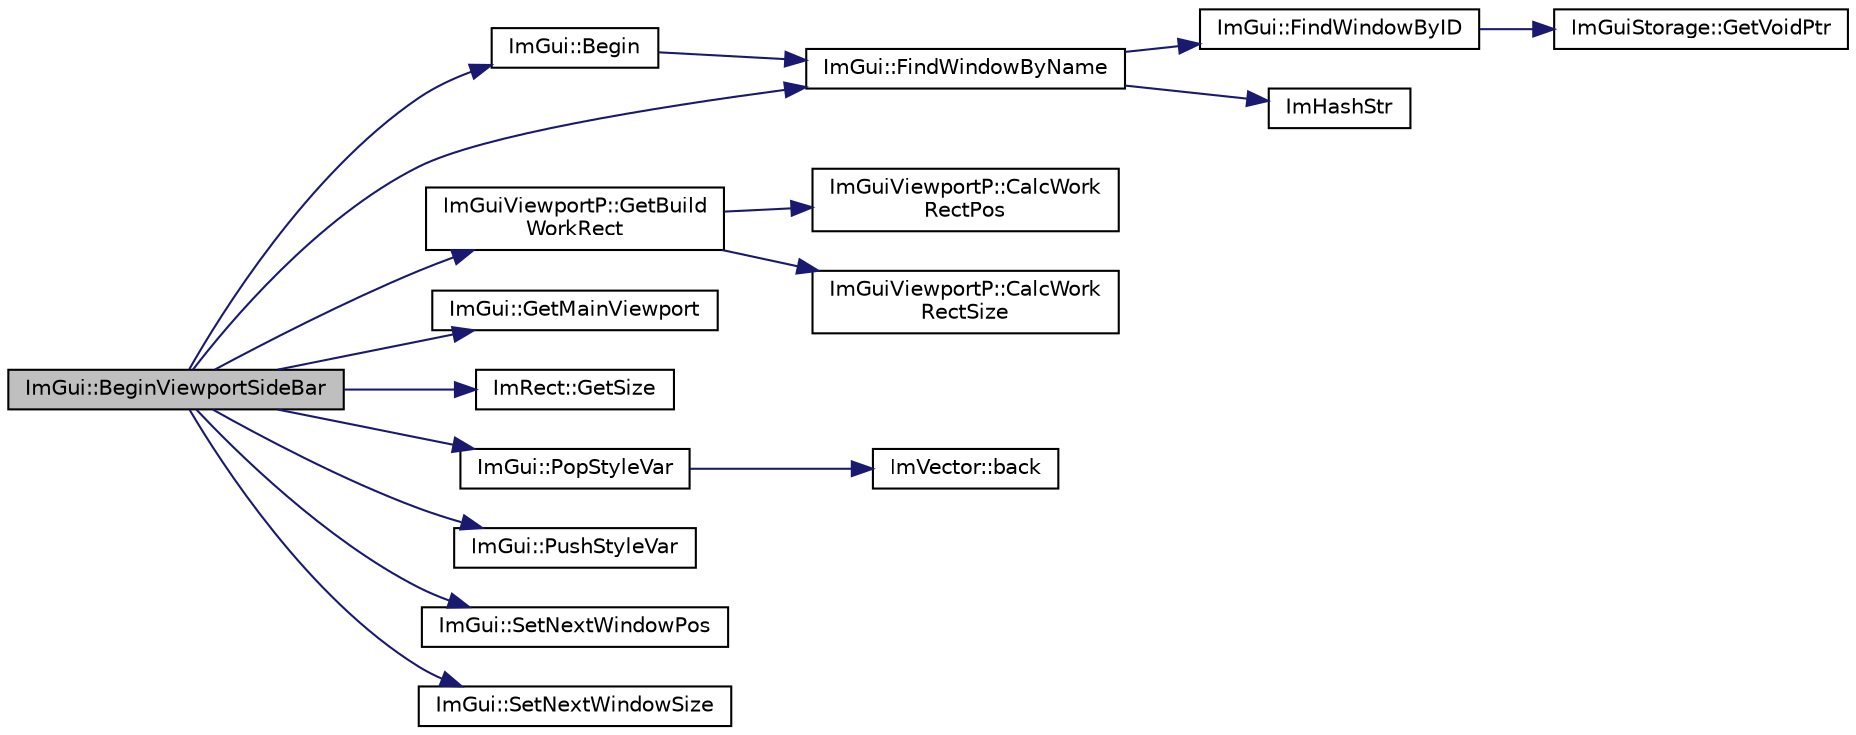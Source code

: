 digraph "ImGui::BeginViewportSideBar"
{
 // LATEX_PDF_SIZE
  edge [fontname="Helvetica",fontsize="10",labelfontname="Helvetica",labelfontsize="10"];
  node [fontname="Helvetica",fontsize="10",shape=record];
  rankdir="LR";
  Node1 [label="ImGui::BeginViewportSideBar",height=0.2,width=0.4,color="black", fillcolor="grey75", style="filled", fontcolor="black",tooltip=" "];
  Node1 -> Node2 [color="midnightblue",fontsize="10",style="solid"];
  Node2 [label="ImGui::Begin",height=0.2,width=0.4,color="black", fillcolor="white", style="filled",URL="$namespace_im_gui.html#a581e58db0bc930bafa4a5d23093a2b99",tooltip=" "];
  Node2 -> Node3 [color="midnightblue",fontsize="10",style="solid"];
  Node3 [label="ImGui::FindWindowByName",height=0.2,width=0.4,color="black", fillcolor="white", style="filled",URL="$namespace_im_gui.html#abca25f22c02e73d5eb2e9c72c4557813",tooltip=" "];
  Node3 -> Node4 [color="midnightblue",fontsize="10",style="solid"];
  Node4 [label="ImGui::FindWindowByID",height=0.2,width=0.4,color="black", fillcolor="white", style="filled",URL="$namespace_im_gui.html#a82204d8800dc3a072ddbcbd2aecc48ac",tooltip=" "];
  Node4 -> Node5 [color="midnightblue",fontsize="10",style="solid"];
  Node5 [label="ImGuiStorage::GetVoidPtr",height=0.2,width=0.4,color="black", fillcolor="white", style="filled",URL="$struct_im_gui_storage.html#aaf87a98ede89da09113b0189f6d878ca",tooltip=" "];
  Node3 -> Node6 [color="midnightblue",fontsize="10",style="solid"];
  Node6 [label="ImHashStr",height=0.2,width=0.4,color="black", fillcolor="white", style="filled",URL="$imgui_8cpp.html#acd1b12694d0365b516bf7373f182eeee",tooltip=" "];
  Node1 -> Node3 [color="midnightblue",fontsize="10",style="solid"];
  Node1 -> Node7 [color="midnightblue",fontsize="10",style="solid"];
  Node7 [label="ImGuiViewportP::GetBuild\lWorkRect",height=0.2,width=0.4,color="black", fillcolor="white", style="filled",URL="$struct_im_gui_viewport_p.html#a86bd0e71fac71355b11d49d2ba182009",tooltip=" "];
  Node7 -> Node8 [color="midnightblue",fontsize="10",style="solid"];
  Node8 [label="ImGuiViewportP::CalcWork\lRectPos",height=0.2,width=0.4,color="black", fillcolor="white", style="filled",URL="$struct_im_gui_viewport_p.html#afcfe97edaa5f795bd691433fe11c6ec9",tooltip=" "];
  Node7 -> Node9 [color="midnightblue",fontsize="10",style="solid"];
  Node9 [label="ImGuiViewportP::CalcWork\lRectSize",height=0.2,width=0.4,color="black", fillcolor="white", style="filled",URL="$struct_im_gui_viewport_p.html#a54aa4cd49edc3d6810c35c1f13d094bc",tooltip=" "];
  Node1 -> Node10 [color="midnightblue",fontsize="10",style="solid"];
  Node10 [label="ImGui::GetMainViewport",height=0.2,width=0.4,color="black", fillcolor="white", style="filled",URL="$namespace_im_gui.html#a7bf620af1d66ee7d7b06701894d23e60",tooltip=" "];
  Node1 -> Node11 [color="midnightblue",fontsize="10",style="solid"];
  Node11 [label="ImRect::GetSize",height=0.2,width=0.4,color="black", fillcolor="white", style="filled",URL="$struct_im_rect.html#ae459d9c50003058cfb34519a571aaf33",tooltip=" "];
  Node1 -> Node12 [color="midnightblue",fontsize="10",style="solid"];
  Node12 [label="ImGui::PopStyleVar",height=0.2,width=0.4,color="black", fillcolor="white", style="filled",URL="$namespace_im_gui.html#a14116e57d81e326adef2a702e65781d4",tooltip=" "];
  Node12 -> Node13 [color="midnightblue",fontsize="10",style="solid"];
  Node13 [label="ImVector::back",height=0.2,width=0.4,color="black", fillcolor="white", style="filled",URL="$struct_im_vector.html#a6da15f3c402099ed57078835ab942f8e",tooltip=" "];
  Node1 -> Node14 [color="midnightblue",fontsize="10",style="solid"];
  Node14 [label="ImGui::PushStyleVar",height=0.2,width=0.4,color="black", fillcolor="white", style="filled",URL="$namespace_im_gui.html#aab3f43009094462cf2a5eb554785949b",tooltip=" "];
  Node1 -> Node15 [color="midnightblue",fontsize="10",style="solid"];
  Node15 [label="ImGui::SetNextWindowPos",height=0.2,width=0.4,color="black", fillcolor="white", style="filled",URL="$namespace_im_gui.html#afbccd31113430670b5ab2bf0d6f509bf",tooltip=" "];
  Node1 -> Node16 [color="midnightblue",fontsize="10",style="solid"];
  Node16 [label="ImGui::SetNextWindowSize",height=0.2,width=0.4,color="black", fillcolor="white", style="filled",URL="$namespace_im_gui.html#ab33717bb71ef5e393ae18656fc6b229d",tooltip=" "];
}
